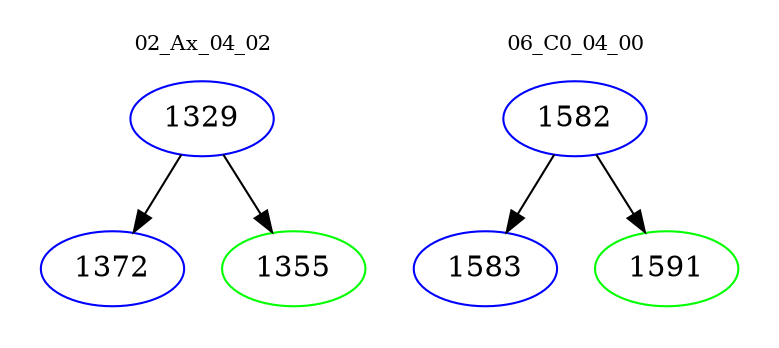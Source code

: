 digraph{
subgraph cluster_0 {
color = white
label = "02_Ax_04_02";
fontsize=10;
T0_1329 [label="1329", color="blue"]
T0_1329 -> T0_1372 [color="black"]
T0_1372 [label="1372", color="blue"]
T0_1329 -> T0_1355 [color="black"]
T0_1355 [label="1355", color="green"]
}
subgraph cluster_1 {
color = white
label = "06_C0_04_00";
fontsize=10;
T1_1582 [label="1582", color="blue"]
T1_1582 -> T1_1583 [color="black"]
T1_1583 [label="1583", color="blue"]
T1_1582 -> T1_1591 [color="black"]
T1_1591 [label="1591", color="green"]
}
}
